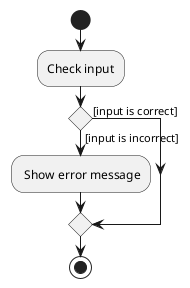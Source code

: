 @startuml
start
:Check input;

if() then ([input is incorrect])
      : Show error message;
else ([input is correct])
endif
stop
@enduml
